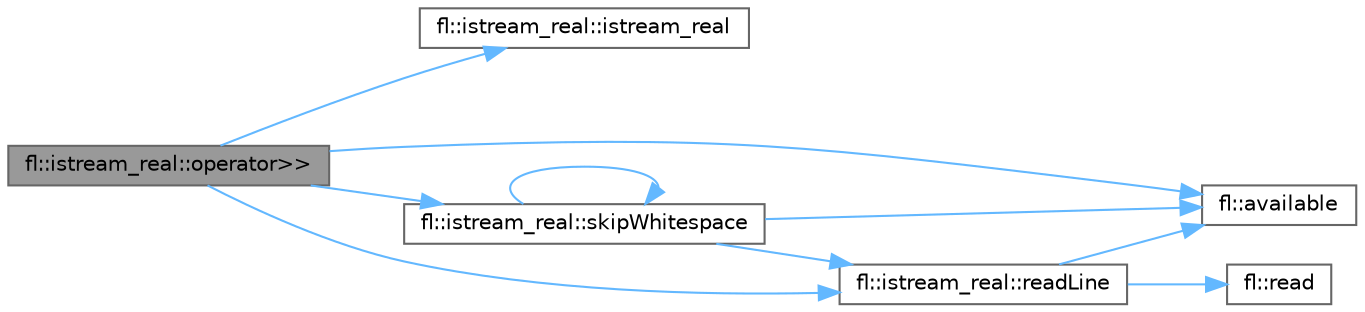 digraph "fl::istream_real::operator&gt;&gt;"
{
 // INTERACTIVE_SVG=YES
 // LATEX_PDF_SIZE
  bgcolor="transparent";
  edge [fontname=Helvetica,fontsize=10,labelfontname=Helvetica,labelfontsize=10];
  node [fontname=Helvetica,fontsize=10,shape=box,height=0.2,width=0.4];
  rankdir="LR";
  Node1 [id="Node000001",label="fl::istream_real::operator\>\>",height=0.2,width=0.4,color="gray40", fillcolor="grey60", style="filled", fontcolor="black",tooltip=" "];
  Node1 -> Node2 [id="edge1_Node000001_Node000002",color="steelblue1",style="solid",tooltip=" "];
  Node2 [id="Node000002",label="fl::istream_real::istream_real",height=0.2,width=0.4,color="grey40", fillcolor="white", style="filled",URL="$dc/d4b/classfl_1_1istream__real_ab593846ff4a004fbc44ab28ac7a80e5f.html#ab593846ff4a004fbc44ab28ac7a80e5f",tooltip=" "];
  Node1 -> Node3 [id="edge2_Node000001_Node000003",color="steelblue1",style="solid",tooltip=" "];
  Node3 [id="Node000003",label="fl::available",height=0.2,width=0.4,color="grey40", fillcolor="white", style="filled",URL="$d4/d36/namespacefl_a01186a22a1055c583d5408c116c84ffa.html#a01186a22a1055c583d5408c116c84ffa",tooltip=" "];
  Node1 -> Node4 [id="edge3_Node000001_Node000004",color="steelblue1",style="solid",tooltip=" "];
  Node4 [id="Node000004",label="fl::istream_real::readLine",height=0.2,width=0.4,color="grey40", fillcolor="white", style="filled",URL="$dc/d4b/classfl_1_1istream__real_ab70ff31d4c958447b46066a17a55d047.html#ab70ff31d4c958447b46066a17a55d047",tooltip=" "];
  Node4 -> Node3 [id="edge4_Node000004_Node000003",color="steelblue1",style="solid",tooltip=" "];
  Node4 -> Node5 [id="edge5_Node000004_Node000005",color="steelblue1",style="solid",tooltip=" "];
  Node5 [id="Node000005",label="fl::read",height=0.2,width=0.4,color="grey40", fillcolor="white", style="filled",URL="$d4/d36/namespacefl_a18e7608a302c3628c24710b27480641b.html#a18e7608a302c3628c24710b27480641b",tooltip=" "];
  Node1 -> Node6 [id="edge6_Node000001_Node000006",color="steelblue1",style="solid",tooltip=" "];
  Node6 [id="Node000006",label="fl::istream_real::skipWhitespace",height=0.2,width=0.4,color="grey40", fillcolor="white", style="filled",URL="$dc/d4b/classfl_1_1istream__real_a1896b88f9d1cb20dd178716dc97c60c7.html#a1896b88f9d1cb20dd178716dc97c60c7",tooltip=" "];
  Node6 -> Node3 [id="edge7_Node000006_Node000003",color="steelblue1",style="solid",tooltip=" "];
  Node6 -> Node4 [id="edge8_Node000006_Node000004",color="steelblue1",style="solid",tooltip=" "];
  Node6 -> Node6 [id="edge9_Node000006_Node000006",color="steelblue1",style="solid",tooltip=" "];
}
